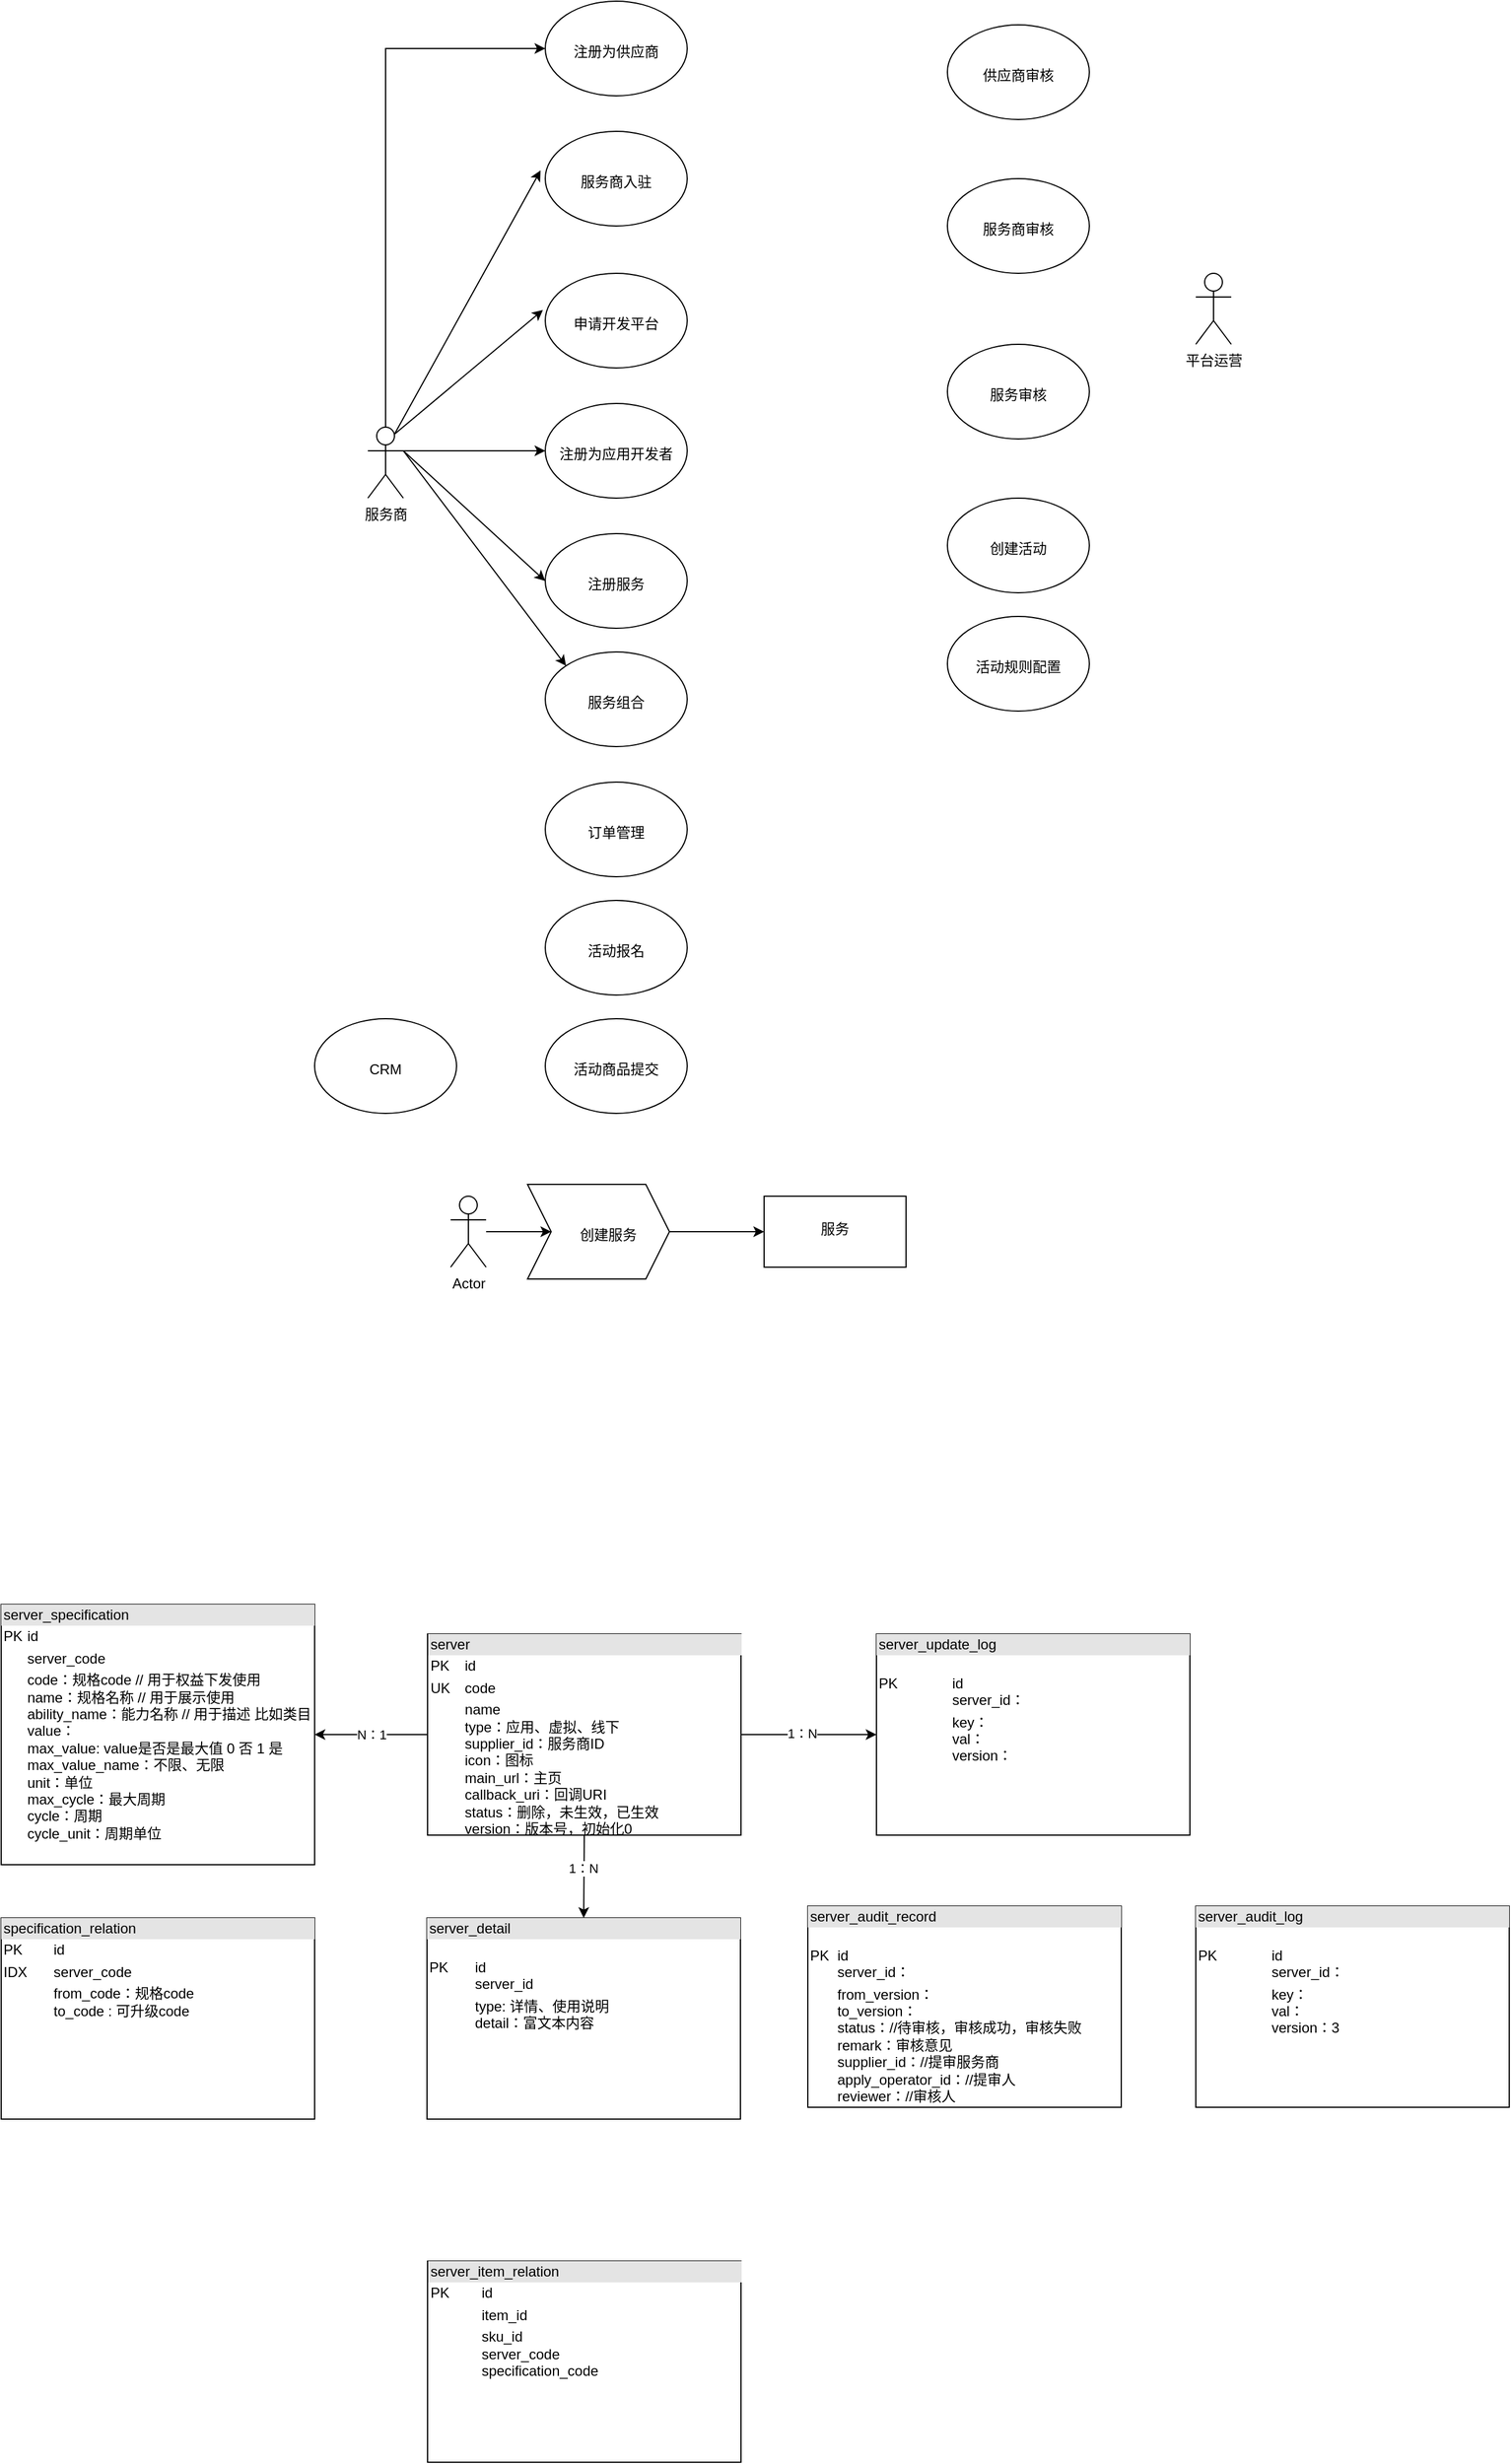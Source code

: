 <mxfile version="14.4.8" type="github">
  <diagram id="B70IhRkMhYVNKk3HT8WK" name="Page-1">
    <mxGraphModel dx="3320" dy="794" grid="1" gridSize="10" guides="1" tooltips="1" connect="1" arrows="1" fold="1" page="1" pageScale="1" pageWidth="1654" pageHeight="2336" math="0" shadow="0">
      <root>
        <mxCell id="0" />
        <mxCell id="1" parent="0" />
        <mxCell id="j2E_Z_zM7ND2CpY0MRjZ-5" value="" style="edgeStyle=orthogonalEdgeStyle;rounded=0;orthogonalLoop=1;jettySize=auto;html=1;entryX=0;entryY=0.5;entryDx=0;entryDy=0;" edge="1" parent="1" source="j2E_Z_zM7ND2CpY0MRjZ-1" target="j2E_Z_zM7ND2CpY0MRjZ-8">
          <mxGeometry relative="1" as="geometry">
            <Array as="points">
              <mxPoint x="205" y="50" />
            </Array>
          </mxGeometry>
        </mxCell>
        <mxCell id="j2E_Z_zM7ND2CpY0MRjZ-1" value="服务商" style="shape=umlActor;verticalLabelPosition=bottom;verticalAlign=top;html=1;outlineConnect=0;" vertex="1" parent="1">
          <mxGeometry x="190" y="370" width="30" height="60" as="geometry" />
        </mxCell>
        <mxCell id="j2E_Z_zM7ND2CpY0MRjZ-4" value="&lt;br&gt;&lt;br&gt;服务商入驻" style="ellipse;whiteSpace=wrap;html=1;verticalAlign=top;" vertex="1" parent="1">
          <mxGeometry x="340" y="120" width="120" height="80" as="geometry" />
        </mxCell>
        <mxCell id="j2E_Z_zM7ND2CpY0MRjZ-6" value="&lt;br&gt;&lt;br&gt;申请开发平台" style="ellipse;whiteSpace=wrap;html=1;verticalAlign=top;" vertex="1" parent="1">
          <mxGeometry x="340" y="240" width="120" height="80" as="geometry" />
        </mxCell>
        <mxCell id="j2E_Z_zM7ND2CpY0MRjZ-7" value="&lt;br&gt;&lt;br&gt;注册为应用开发者" style="ellipse;whiteSpace=wrap;html=1;verticalAlign=top;" vertex="1" parent="1">
          <mxGeometry x="340" y="350" width="120" height="80" as="geometry" />
        </mxCell>
        <mxCell id="j2E_Z_zM7ND2CpY0MRjZ-8" value="&lt;br&gt;&lt;br&gt;注册为供应商" style="ellipse;whiteSpace=wrap;html=1;verticalAlign=top;" vertex="1" parent="1">
          <mxGeometry x="340" y="10" width="120" height="80" as="geometry" />
        </mxCell>
        <mxCell id="j2E_Z_zM7ND2CpY0MRjZ-9" value="" style="endArrow=classic;html=1;entryX=-0.033;entryY=0.413;entryDx=0;entryDy=0;entryPerimeter=0;exitX=0.75;exitY=0.1;exitDx=0;exitDy=0;exitPerimeter=0;" edge="1" parent="1" source="j2E_Z_zM7ND2CpY0MRjZ-1" target="j2E_Z_zM7ND2CpY0MRjZ-4">
          <mxGeometry width="50" height="50" relative="1" as="geometry">
            <mxPoint x="220" y="310" as="sourcePoint" />
            <mxPoint x="260" y="280" as="targetPoint" />
          </mxGeometry>
        </mxCell>
        <mxCell id="j2E_Z_zM7ND2CpY0MRjZ-10" value="" style="endArrow=classic;html=1;entryX=-0.017;entryY=0.388;entryDx=0;entryDy=0;entryPerimeter=0;exitX=0.75;exitY=0.1;exitDx=0;exitDy=0;exitPerimeter=0;" edge="1" parent="1" source="j2E_Z_zM7ND2CpY0MRjZ-1" target="j2E_Z_zM7ND2CpY0MRjZ-6">
          <mxGeometry width="50" height="50" relative="1" as="geometry">
            <mxPoint x="220" y="385" as="sourcePoint" />
            <mxPoint x="346.04" y="163.04" as="targetPoint" />
          </mxGeometry>
        </mxCell>
        <mxCell id="j2E_Z_zM7ND2CpY0MRjZ-11" value="" style="endArrow=classic;html=1;entryX=0;entryY=0.5;entryDx=0;entryDy=0;exitX=1;exitY=0.333;exitDx=0;exitDy=0;exitPerimeter=0;" edge="1" parent="1" source="j2E_Z_zM7ND2CpY0MRjZ-1" target="j2E_Z_zM7ND2CpY0MRjZ-7">
          <mxGeometry width="50" height="50" relative="1" as="geometry">
            <mxPoint x="220" y="260" as="sourcePoint" />
            <mxPoint x="347.96" y="281.04" as="targetPoint" />
          </mxGeometry>
        </mxCell>
        <mxCell id="j2E_Z_zM7ND2CpY0MRjZ-12" value="&lt;br&gt;&lt;br&gt;注册服务" style="ellipse;whiteSpace=wrap;html=1;verticalAlign=top;" vertex="1" parent="1">
          <mxGeometry x="340" y="460" width="120" height="80" as="geometry" />
        </mxCell>
        <mxCell id="j2E_Z_zM7ND2CpY0MRjZ-13" value="&lt;br&gt;&lt;br&gt;服务组合" style="ellipse;whiteSpace=wrap;html=1;verticalAlign=top;" vertex="1" parent="1">
          <mxGeometry x="340" y="560" width="120" height="80" as="geometry" />
        </mxCell>
        <mxCell id="j2E_Z_zM7ND2CpY0MRjZ-14" value="" style="endArrow=classic;html=1;entryX=0;entryY=0.5;entryDx=0;entryDy=0;exitX=1;exitY=0.333;exitDx=0;exitDy=0;exitPerimeter=0;" edge="1" parent="1" source="j2E_Z_zM7ND2CpY0MRjZ-1">
          <mxGeometry width="50" height="50" relative="1" as="geometry">
            <mxPoint x="220" y="260" as="sourcePoint" />
            <mxPoint x="340" y="500" as="targetPoint" />
          </mxGeometry>
        </mxCell>
        <mxCell id="j2E_Z_zM7ND2CpY0MRjZ-16" value="" style="endArrow=classic;html=1;entryX=0;entryY=0;entryDx=0;entryDy=0;exitX=1;exitY=0.333;exitDx=0;exitDy=0;exitPerimeter=0;" edge="1" parent="1" source="j2E_Z_zM7ND2CpY0MRjZ-1" target="j2E_Z_zM7ND2CpY0MRjZ-13">
          <mxGeometry width="50" height="50" relative="1" as="geometry">
            <mxPoint x="230" y="440" as="sourcePoint" />
            <mxPoint x="350" y="550" as="targetPoint" />
          </mxGeometry>
        </mxCell>
        <mxCell id="j2E_Z_zM7ND2CpY0MRjZ-17" value="&lt;br&gt;&lt;br&gt;订单管理" style="ellipse;whiteSpace=wrap;html=1;verticalAlign=top;" vertex="1" parent="1">
          <mxGeometry x="340" y="670" width="120" height="80" as="geometry" />
        </mxCell>
        <mxCell id="j2E_Z_zM7ND2CpY0MRjZ-18" value="&lt;br&gt;&lt;br&gt;活动报名" style="ellipse;whiteSpace=wrap;html=1;verticalAlign=top;" vertex="1" parent="1">
          <mxGeometry x="340" y="770" width="120" height="80" as="geometry" />
        </mxCell>
        <mxCell id="j2E_Z_zM7ND2CpY0MRjZ-19" value="&lt;br&gt;&lt;br&gt;活动商品提交" style="ellipse;whiteSpace=wrap;html=1;verticalAlign=top;" vertex="1" parent="1">
          <mxGeometry x="340" y="870" width="120" height="80" as="geometry" />
        </mxCell>
        <mxCell id="j2E_Z_zM7ND2CpY0MRjZ-20" value="&lt;br&gt;&lt;br&gt;CRM" style="ellipse;whiteSpace=wrap;html=1;verticalAlign=top;" vertex="1" parent="1">
          <mxGeometry x="145" y="870" width="120" height="80" as="geometry" />
        </mxCell>
        <mxCell id="j2E_Z_zM7ND2CpY0MRjZ-21" value="平台运营" style="shape=umlActor;verticalLabelPosition=bottom;verticalAlign=top;html=1;outlineConnect=0;" vertex="1" parent="1">
          <mxGeometry x="890" y="240" width="30" height="60" as="geometry" />
        </mxCell>
        <mxCell id="j2E_Z_zM7ND2CpY0MRjZ-22" value="&lt;br&gt;&lt;br&gt;供应商审核" style="ellipse;whiteSpace=wrap;html=1;verticalAlign=top;" vertex="1" parent="1">
          <mxGeometry x="680" y="30" width="120" height="80" as="geometry" />
        </mxCell>
        <mxCell id="j2E_Z_zM7ND2CpY0MRjZ-23" value="&lt;br&gt;&lt;br&gt;服务商审核" style="ellipse;whiteSpace=wrap;html=1;verticalAlign=top;" vertex="1" parent="1">
          <mxGeometry x="680" y="160" width="120" height="80" as="geometry" />
        </mxCell>
        <mxCell id="j2E_Z_zM7ND2CpY0MRjZ-24" value="&lt;br&gt;&lt;br&gt;服务审核" style="ellipse;whiteSpace=wrap;html=1;verticalAlign=top;" vertex="1" parent="1">
          <mxGeometry x="680" y="300" width="120" height="80" as="geometry" />
        </mxCell>
        <mxCell id="j2E_Z_zM7ND2CpY0MRjZ-25" value="&lt;br&gt;&lt;br&gt;创建活动" style="ellipse;whiteSpace=wrap;html=1;verticalAlign=top;" vertex="1" parent="1">
          <mxGeometry x="680" y="430" width="120" height="80" as="geometry" />
        </mxCell>
        <mxCell id="j2E_Z_zM7ND2CpY0MRjZ-26" value="&lt;br&gt;&lt;br&gt;活动规则配置" style="ellipse;whiteSpace=wrap;html=1;verticalAlign=top;" vertex="1" parent="1">
          <mxGeometry x="680" y="530" width="120" height="80" as="geometry" />
        </mxCell>
        <mxCell id="j2E_Z_zM7ND2CpY0MRjZ-27" value="&lt;div style=&quot;box-sizing: border-box ; width: 100% ; background: #e4e4e4 ; padding: 2px&quot;&gt;server&lt;/div&gt;&lt;table style=&quot;width: 100% ; font-size: 1em&quot; cellpadding=&quot;2&quot; cellspacing=&quot;0&quot;&gt;&lt;tbody&gt;&lt;tr&gt;&lt;td&gt;PK&lt;/td&gt;&lt;td&gt;id&lt;/td&gt;&lt;/tr&gt;&lt;tr&gt;&lt;td&gt;UK&lt;/td&gt;&lt;td&gt;code&lt;/td&gt;&lt;/tr&gt;&lt;tr&gt;&lt;td&gt;&lt;/td&gt;&lt;td&gt;name&lt;br&gt;type：应用、虚拟、线下&lt;br&gt;supplier_id：服务商ID&lt;br&gt;icon：图标&lt;br&gt;main_url：主页&lt;br&gt;callback_uri：回调URI&lt;br&gt;status：删除，未生效，已生效&lt;br&gt;version：版本号，初始化0&lt;br&gt;&lt;br&gt;&lt;/td&gt;&lt;/tr&gt;&lt;/tbody&gt;&lt;/table&gt;" style="verticalAlign=top;align=left;overflow=fill;html=1;" vertex="1" parent="1">
          <mxGeometry x="240.5" y="1390" width="265" height="170" as="geometry" />
        </mxCell>
        <mxCell id="j2E_Z_zM7ND2CpY0MRjZ-28" value="&lt;div style=&quot;box-sizing: border-box ; width: 100% ; background: #e4e4e4 ; padding: 2px&quot;&gt;server_detail&lt;/div&gt;&lt;table style=&quot;width: 100% ; font-size: 1em&quot; cellpadding=&quot;2&quot; cellspacing=&quot;0&quot;&gt;&lt;tbody&gt;&lt;tr&gt;&lt;td&gt;PK&lt;/td&gt;&lt;td&gt;&lt;br&gt;id&lt;br&gt;server_id&lt;br&gt;&lt;/td&gt;&lt;/tr&gt;&lt;tr&gt;&lt;td&gt;&lt;br&gt;&lt;/td&gt;&lt;td&gt;type: 详情、使用说明&lt;br&gt;detail：富文本内容&lt;/td&gt;&lt;/tr&gt;&lt;tr&gt;&lt;td&gt;&lt;/td&gt;&lt;td&gt;&lt;br&gt;&lt;br&gt;&lt;/td&gt;&lt;/tr&gt;&lt;/tbody&gt;&lt;/table&gt;" style="verticalAlign=top;align=left;overflow=fill;html=1;" vertex="1" parent="1">
          <mxGeometry x="240" y="1630" width="265" height="170" as="geometry" />
        </mxCell>
        <mxCell id="j2E_Z_zM7ND2CpY0MRjZ-29" value="&lt;div style=&quot;box-sizing: border-box ; width: 100% ; background: #e4e4e4 ; padding: 2px&quot;&gt;server_update_log&lt;/div&gt;&lt;table style=&quot;width: 100% ; font-size: 1em&quot; cellpadding=&quot;2&quot; cellspacing=&quot;0&quot;&gt;&lt;tbody&gt;&lt;tr&gt;&lt;td&gt;PK&lt;/td&gt;&lt;td&gt;&lt;br&gt;id&lt;br&gt;server_id：&lt;/td&gt;&lt;/tr&gt;&lt;tr&gt;&lt;td&gt;&lt;br&gt;&lt;/td&gt;&lt;td&gt;key：&lt;br&gt;val：&lt;br&gt;version：&lt;/td&gt;&lt;/tr&gt;&lt;tr&gt;&lt;td&gt;&lt;/td&gt;&lt;td&gt;&lt;br&gt;&lt;br&gt;&lt;/td&gt;&lt;/tr&gt;&lt;/tbody&gt;&lt;/table&gt;" style="verticalAlign=top;align=left;overflow=fill;html=1;" vertex="1" parent="1">
          <mxGeometry x="620" y="1390" width="265" height="170" as="geometry" />
        </mxCell>
        <mxCell id="j2E_Z_zM7ND2CpY0MRjZ-32" value="" style="edgeStyle=orthogonalEdgeStyle;rounded=0;orthogonalLoop=1;jettySize=auto;html=1;" edge="1" parent="1" source="j2E_Z_zM7ND2CpY0MRjZ-30" target="j2E_Z_zM7ND2CpY0MRjZ-31">
          <mxGeometry relative="1" as="geometry" />
        </mxCell>
        <mxCell id="j2E_Z_zM7ND2CpY0MRjZ-30" value="Actor" style="shape=umlActor;verticalLabelPosition=bottom;verticalAlign=top;html=1;outlineConnect=0;" vertex="1" parent="1">
          <mxGeometry x="260" y="1020" width="30" height="60" as="geometry" />
        </mxCell>
        <mxCell id="j2E_Z_zM7ND2CpY0MRjZ-34" value="" style="edgeStyle=orthogonalEdgeStyle;rounded=0;orthogonalLoop=1;jettySize=auto;html=1;" edge="1" parent="1" source="j2E_Z_zM7ND2CpY0MRjZ-31" target="j2E_Z_zM7ND2CpY0MRjZ-33">
          <mxGeometry relative="1" as="geometry" />
        </mxCell>
        <mxCell id="j2E_Z_zM7ND2CpY0MRjZ-31" value="&lt;br&gt;&lt;br&gt;&amp;nbsp; &amp;nbsp; &amp;nbsp;创建服务" style="shape=step;perimeter=stepPerimeter;whiteSpace=wrap;html=1;fixedSize=1;verticalAlign=top;" vertex="1" parent="1">
          <mxGeometry x="325" y="1010" width="120" height="80" as="geometry" />
        </mxCell>
        <mxCell id="j2E_Z_zM7ND2CpY0MRjZ-33" value="&lt;br&gt;服务" style="whiteSpace=wrap;html=1;verticalAlign=top;" vertex="1" parent="1">
          <mxGeometry x="525" y="1020" width="120" height="60" as="geometry" />
        </mxCell>
        <mxCell id="j2E_Z_zM7ND2CpY0MRjZ-35" value="&lt;div style=&quot;box-sizing: border-box ; width: 100% ; background: #e4e4e4 ; padding: 2px&quot;&gt;server_audit_record&lt;/div&gt;&lt;table style=&quot;width: 100% ; font-size: 1em&quot; cellpadding=&quot;2&quot; cellspacing=&quot;0&quot;&gt;&lt;tbody&gt;&lt;tr&gt;&lt;td&gt;PK&lt;/td&gt;&lt;td&gt;&lt;br&gt;id&lt;br&gt;server_id：&lt;/td&gt;&lt;/tr&gt;&lt;tr&gt;&lt;td&gt;&lt;br&gt;&lt;/td&gt;&lt;td&gt;from_version：&lt;br&gt;to_version：&lt;br&gt;status：//待审核，审核成功，审核失败&lt;br&gt;remark：审核意见&lt;br&gt;supplier_id：//提审服务商&lt;br&gt;apply_operator_id：//提审人&lt;br&gt;reviewer：//审核人&lt;br&gt;&lt;br&gt;&lt;/td&gt;&lt;/tr&gt;&lt;tr&gt;&lt;td&gt;&lt;/td&gt;&lt;td&gt;&lt;br&gt;&lt;br&gt;&lt;/td&gt;&lt;/tr&gt;&lt;/tbody&gt;&lt;/table&gt;" style="verticalAlign=top;align=left;overflow=fill;html=1;" vertex="1" parent="1">
          <mxGeometry x="562" y="1620" width="265" height="170" as="geometry" />
        </mxCell>
        <mxCell id="j2E_Z_zM7ND2CpY0MRjZ-36" value="&lt;div style=&quot;box-sizing: border-box ; width: 100% ; background: #e4e4e4 ; padding: 2px&quot;&gt;server_audit_log&lt;/div&gt;&lt;table style=&quot;width: 100% ; font-size: 1em&quot; cellpadding=&quot;2&quot; cellspacing=&quot;0&quot;&gt;&lt;tbody&gt;&lt;tr&gt;&lt;td&gt;PK&lt;/td&gt;&lt;td&gt;&lt;br&gt;id&lt;br&gt;server_id：&lt;/td&gt;&lt;/tr&gt;&lt;tr&gt;&lt;td&gt;&lt;br&gt;&lt;/td&gt;&lt;td&gt;key：&lt;br&gt;val：&lt;br&gt;version：3&lt;br&gt;&lt;br&gt;&lt;/td&gt;&lt;/tr&gt;&lt;tr&gt;&lt;td&gt;&lt;/td&gt;&lt;td&gt;&lt;br&gt;&lt;br&gt;&lt;/td&gt;&lt;/tr&gt;&lt;/tbody&gt;&lt;/table&gt;" style="verticalAlign=top;align=left;overflow=fill;html=1;" vertex="1" parent="1">
          <mxGeometry x="890" y="1620" width="265" height="170" as="geometry" />
        </mxCell>
        <mxCell id="j2E_Z_zM7ND2CpY0MRjZ-37" value="&lt;div style=&quot;box-sizing: border-box ; width: 100% ; background: #e4e4e4 ; padding: 2px&quot;&gt;server_specification&lt;/div&gt;&lt;table style=&quot;width: 100% ; font-size: 1em&quot; cellpadding=&quot;2&quot; cellspacing=&quot;0&quot;&gt;&lt;tbody&gt;&lt;tr&gt;&lt;td&gt;PK&lt;/td&gt;&lt;td&gt;id&lt;/td&gt;&lt;/tr&gt;&lt;tr&gt;&lt;td&gt;&lt;br&gt;&lt;/td&gt;&lt;td&gt;server_code&lt;/td&gt;&lt;/tr&gt;&lt;tr&gt;&lt;td&gt;&lt;/td&gt;&lt;td&gt;code：规格code // 用于权益下发使用&lt;br&gt;name：规格名称 // 用于展示使用&lt;br&gt;ability_name：能力名称 // 用于描述 比如类目&lt;br&gt;value：&lt;br&gt;max_value: value是否是最大值 0 否 1 是&lt;br&gt;max_value_name：不限、无限&lt;br&gt;unit：单位&lt;br&gt;max_cycle：最大周期&lt;br&gt;cycle：周期&lt;br&gt;cycle_unit：周期单位&lt;br&gt;&lt;br&gt;&lt;/td&gt;&lt;/tr&gt;&lt;/tbody&gt;&lt;/table&gt;" style="verticalAlign=top;align=left;overflow=fill;html=1;" vertex="1" parent="1">
          <mxGeometry x="-120" y="1365" width="265" height="220" as="geometry" />
        </mxCell>
        <mxCell id="j2E_Z_zM7ND2CpY0MRjZ-38" value="&lt;div style=&quot;box-sizing: border-box ; width: 100% ; background: #e4e4e4 ; padding: 2px&quot;&gt;specification_relation&lt;/div&gt;&lt;table style=&quot;width: 100% ; font-size: 1em&quot; cellpadding=&quot;2&quot; cellspacing=&quot;0&quot;&gt;&lt;tbody&gt;&lt;tr&gt;&lt;td&gt;PK&lt;/td&gt;&lt;td&gt;id&lt;/td&gt;&lt;/tr&gt;&lt;tr&gt;&lt;td&gt;IDX&lt;/td&gt;&lt;td&gt;server_code&lt;/td&gt;&lt;/tr&gt;&lt;tr&gt;&lt;td&gt;&lt;/td&gt;&lt;td&gt;from_code：规格code&amp;nbsp;&lt;br&gt;to_code : 可升级code&lt;br&gt;&lt;br&gt;&lt;br&gt;&lt;br&gt;&lt;/td&gt;&lt;/tr&gt;&lt;/tbody&gt;&lt;/table&gt;" style="verticalAlign=top;align=left;overflow=fill;html=1;" vertex="1" parent="1">
          <mxGeometry x="-120" y="1630" width="265" height="170" as="geometry" />
        </mxCell>
        <mxCell id="j2E_Z_zM7ND2CpY0MRjZ-40" value="" style="endArrow=classic;html=1;entryX=0;entryY=0.5;entryDx=0;entryDy=0;exitX=1;exitY=0.5;exitDx=0;exitDy=0;" edge="1" parent="1" source="j2E_Z_zM7ND2CpY0MRjZ-27" target="j2E_Z_zM7ND2CpY0MRjZ-29">
          <mxGeometry width="50" height="50" relative="1" as="geometry">
            <mxPoint x="517.5" y="1525" as="sourcePoint" />
            <mxPoint x="588.211" y="1475" as="targetPoint" />
          </mxGeometry>
        </mxCell>
        <mxCell id="j2E_Z_zM7ND2CpY0MRjZ-41" value="1：N" style="edgeLabel;html=1;align=center;verticalAlign=middle;resizable=0;points=[];" vertex="1" connectable="0" parent="j2E_Z_zM7ND2CpY0MRjZ-40">
          <mxGeometry x="-0.11" y="1" relative="1" as="geometry">
            <mxPoint as="offset" />
          </mxGeometry>
        </mxCell>
        <mxCell id="j2E_Z_zM7ND2CpY0MRjZ-42" value="N：1" style="endArrow=classic;html=1;entryX=1;entryY=0.5;entryDx=0;entryDy=0;exitX=0;exitY=0.5;exitDx=0;exitDy=0;" edge="1" parent="1" source="j2E_Z_zM7ND2CpY0MRjZ-27" target="j2E_Z_zM7ND2CpY0MRjZ-37">
          <mxGeometry width="50" height="50" relative="1" as="geometry">
            <mxPoint x="202.5" y="1530" as="sourcePoint" />
            <mxPoint x="252.5" y="1480" as="targetPoint" />
          </mxGeometry>
        </mxCell>
        <mxCell id="j2E_Z_zM7ND2CpY0MRjZ-43" value="" style="endArrow=classic;html=1;entryX=0.5;entryY=0;entryDx=0;entryDy=0;exitX=0.5;exitY=1;exitDx=0;exitDy=0;" edge="1" parent="1" source="j2E_Z_zM7ND2CpY0MRjZ-27" target="j2E_Z_zM7ND2CpY0MRjZ-28">
          <mxGeometry width="50" height="50" relative="1" as="geometry">
            <mxPoint x="420" y="1600" as="sourcePoint" />
            <mxPoint x="470" y="1550" as="targetPoint" />
          </mxGeometry>
        </mxCell>
        <mxCell id="j2E_Z_zM7ND2CpY0MRjZ-44" value="1：N" style="edgeLabel;html=1;align=center;verticalAlign=middle;resizable=0;points=[];" vertex="1" connectable="0" parent="j2E_Z_zM7ND2CpY0MRjZ-43">
          <mxGeometry x="-0.2" y="-1" relative="1" as="geometry">
            <mxPoint as="offset" />
          </mxGeometry>
        </mxCell>
        <mxCell id="j2E_Z_zM7ND2CpY0MRjZ-45" value="&lt;div style=&quot;box-sizing: border-box ; width: 100% ; background: #e4e4e4 ; padding: 2px&quot;&gt;server_item_relation&lt;/div&gt;&lt;table style=&quot;width: 100% ; font-size: 1em&quot; cellpadding=&quot;2&quot; cellspacing=&quot;0&quot;&gt;&lt;tbody&gt;&lt;tr&gt;&lt;td&gt;PK&lt;/td&gt;&lt;td&gt;id&lt;/td&gt;&lt;/tr&gt;&lt;tr&gt;&lt;td&gt;&lt;br&gt;&lt;/td&gt;&lt;td&gt;item_id&lt;/td&gt;&lt;/tr&gt;&lt;tr&gt;&lt;td&gt;&lt;/td&gt;&lt;td&gt;sku_id&lt;br&gt;server_code&lt;br&gt;specification_code&lt;br&gt;&lt;br&gt;&lt;/td&gt;&lt;/tr&gt;&lt;/tbody&gt;&lt;/table&gt;" style="verticalAlign=top;align=left;overflow=fill;html=1;" vertex="1" parent="1">
          <mxGeometry x="240.5" y="1920" width="265" height="170" as="geometry" />
        </mxCell>
      </root>
    </mxGraphModel>
  </diagram>
</mxfile>
